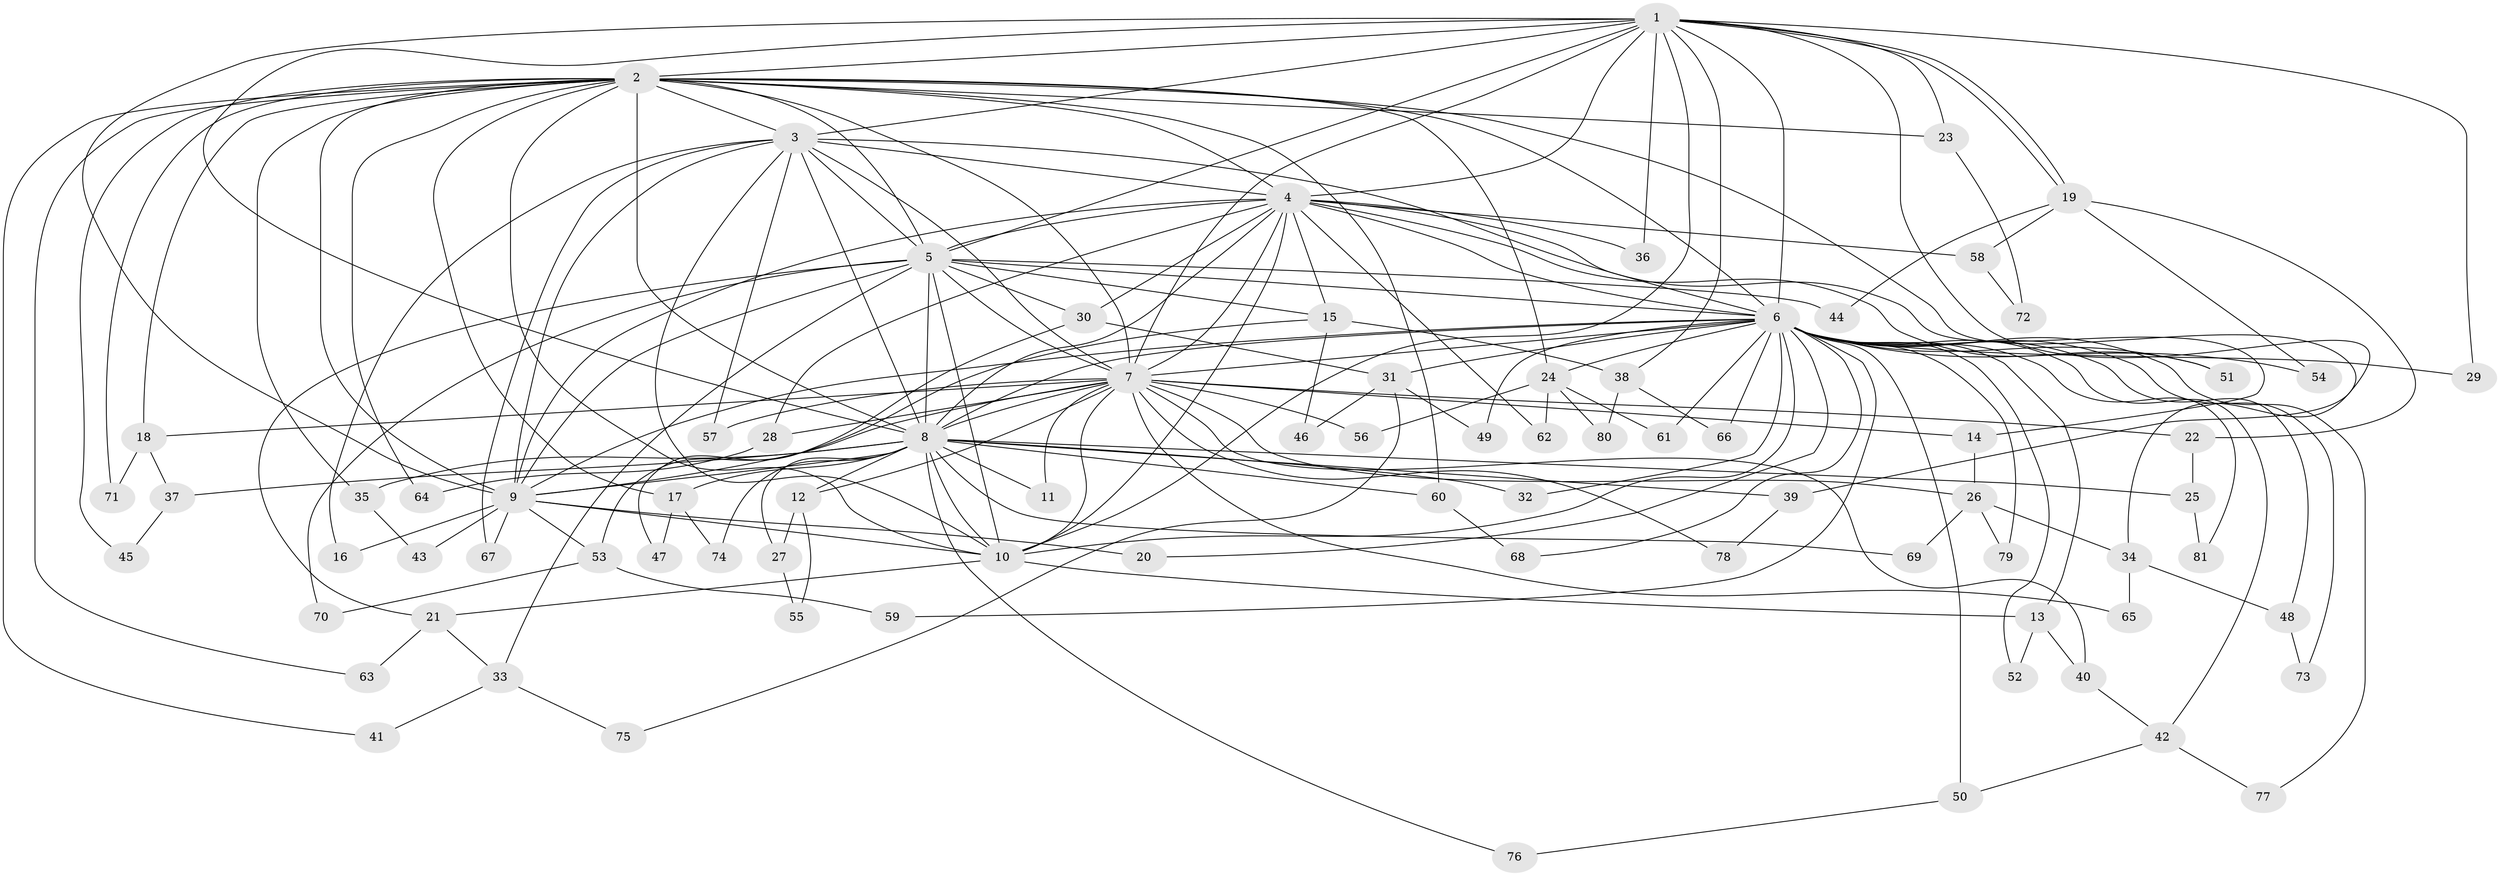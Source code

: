 // Generated by graph-tools (version 1.1) at 2025/35/03/09/25 02:35:09]
// undirected, 81 vertices, 187 edges
graph export_dot {
graph [start="1"]
  node [color=gray90,style=filled];
  1;
  2;
  3;
  4;
  5;
  6;
  7;
  8;
  9;
  10;
  11;
  12;
  13;
  14;
  15;
  16;
  17;
  18;
  19;
  20;
  21;
  22;
  23;
  24;
  25;
  26;
  27;
  28;
  29;
  30;
  31;
  32;
  33;
  34;
  35;
  36;
  37;
  38;
  39;
  40;
  41;
  42;
  43;
  44;
  45;
  46;
  47;
  48;
  49;
  50;
  51;
  52;
  53;
  54;
  55;
  56;
  57;
  58;
  59;
  60;
  61;
  62;
  63;
  64;
  65;
  66;
  67;
  68;
  69;
  70;
  71;
  72;
  73;
  74;
  75;
  76;
  77;
  78;
  79;
  80;
  81;
  1 -- 2;
  1 -- 3;
  1 -- 4;
  1 -- 5;
  1 -- 6;
  1 -- 7;
  1 -- 8;
  1 -- 9;
  1 -- 10;
  1 -- 19;
  1 -- 19;
  1 -- 23;
  1 -- 29;
  1 -- 36;
  1 -- 38;
  1 -- 39;
  2 -- 3;
  2 -- 4;
  2 -- 5;
  2 -- 6;
  2 -- 7;
  2 -- 8;
  2 -- 9;
  2 -- 10;
  2 -- 17;
  2 -- 18;
  2 -- 23;
  2 -- 24;
  2 -- 34;
  2 -- 35;
  2 -- 41;
  2 -- 45;
  2 -- 60;
  2 -- 63;
  2 -- 64;
  2 -- 71;
  3 -- 4;
  3 -- 5;
  3 -- 6;
  3 -- 7;
  3 -- 8;
  3 -- 9;
  3 -- 10;
  3 -- 16;
  3 -- 57;
  3 -- 67;
  4 -- 5;
  4 -- 6;
  4 -- 7;
  4 -- 8;
  4 -- 9;
  4 -- 10;
  4 -- 14;
  4 -- 15;
  4 -- 28;
  4 -- 30;
  4 -- 36;
  4 -- 51;
  4 -- 58;
  4 -- 62;
  5 -- 6;
  5 -- 7;
  5 -- 8;
  5 -- 9;
  5 -- 10;
  5 -- 15;
  5 -- 21;
  5 -- 30;
  5 -- 33;
  5 -- 44;
  5 -- 70;
  6 -- 7;
  6 -- 8;
  6 -- 9;
  6 -- 10;
  6 -- 13;
  6 -- 20;
  6 -- 24;
  6 -- 29;
  6 -- 31;
  6 -- 32;
  6 -- 42;
  6 -- 48;
  6 -- 49;
  6 -- 50;
  6 -- 51;
  6 -- 52;
  6 -- 54;
  6 -- 59;
  6 -- 61;
  6 -- 66;
  6 -- 68;
  6 -- 73;
  6 -- 77;
  6 -- 79;
  6 -- 81;
  7 -- 8;
  7 -- 9;
  7 -- 10;
  7 -- 11;
  7 -- 12;
  7 -- 14;
  7 -- 18;
  7 -- 22;
  7 -- 26;
  7 -- 28;
  7 -- 40;
  7 -- 56;
  7 -- 57;
  7 -- 65;
  7 -- 78;
  8 -- 9;
  8 -- 10;
  8 -- 11;
  8 -- 12;
  8 -- 17;
  8 -- 25;
  8 -- 27;
  8 -- 32;
  8 -- 35;
  8 -- 37;
  8 -- 39;
  8 -- 60;
  8 -- 69;
  8 -- 74;
  8 -- 76;
  9 -- 10;
  9 -- 16;
  9 -- 20;
  9 -- 43;
  9 -- 53;
  9 -- 67;
  10 -- 13;
  10 -- 21;
  12 -- 27;
  12 -- 55;
  13 -- 40;
  13 -- 52;
  14 -- 26;
  15 -- 38;
  15 -- 46;
  15 -- 53;
  17 -- 47;
  17 -- 74;
  18 -- 37;
  18 -- 71;
  19 -- 22;
  19 -- 44;
  19 -- 54;
  19 -- 58;
  21 -- 33;
  21 -- 63;
  22 -- 25;
  23 -- 72;
  24 -- 56;
  24 -- 61;
  24 -- 62;
  24 -- 80;
  25 -- 81;
  26 -- 34;
  26 -- 69;
  26 -- 79;
  27 -- 55;
  28 -- 64;
  30 -- 31;
  30 -- 47;
  31 -- 46;
  31 -- 49;
  31 -- 75;
  33 -- 41;
  33 -- 75;
  34 -- 48;
  34 -- 65;
  35 -- 43;
  37 -- 45;
  38 -- 66;
  38 -- 80;
  39 -- 78;
  40 -- 42;
  42 -- 50;
  42 -- 77;
  48 -- 73;
  50 -- 76;
  53 -- 59;
  53 -- 70;
  58 -- 72;
  60 -- 68;
}
